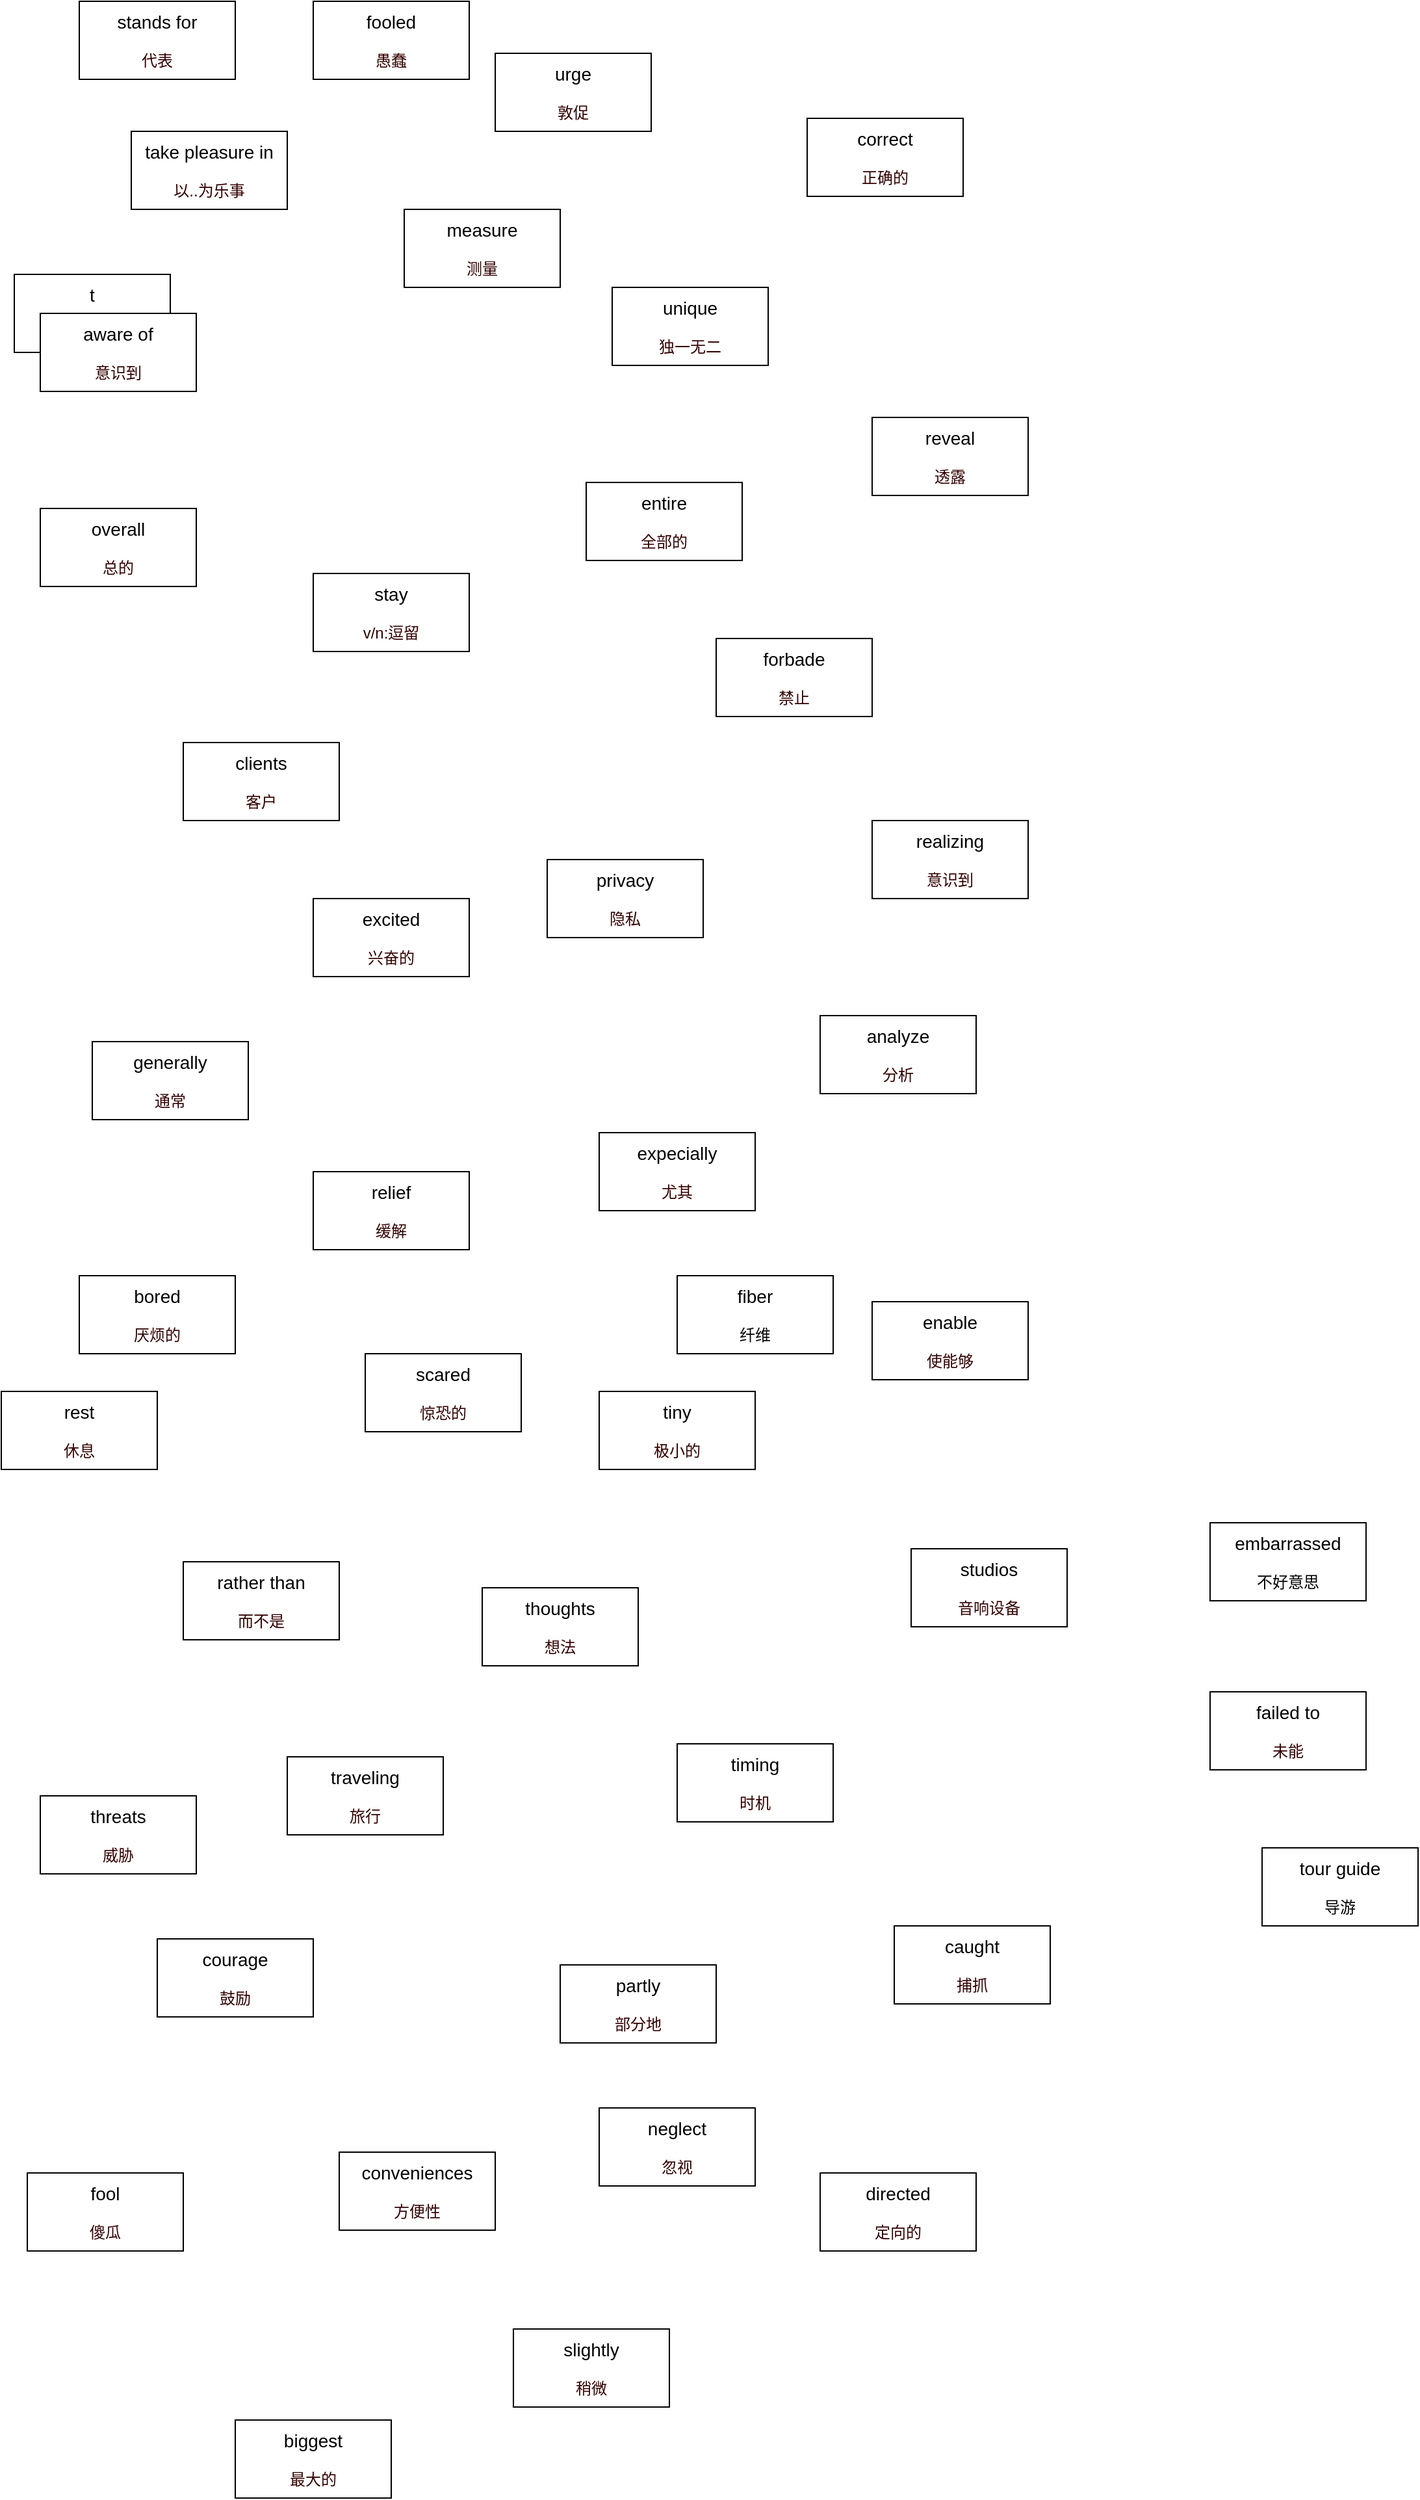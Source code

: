 <mxfile>
    <diagram id="ttYuPCzGJ3HdLokVk0_G" name="第 1 页">
        <mxGraphModel dx="734" dy="431" grid="1" gridSize="10" guides="1" tooltips="1" connect="1" arrows="1" fold="1" page="1" pageScale="1" pageWidth="827" pageHeight="1169" math="0" shadow="0">
            <root>
                <mxCell id="0"/>
                <mxCell id="1" parent="0"/>
                <mxCell id="2" value="&lt;font style=&quot;font-size: 14px&quot;&gt;take pleasure in&lt;br&gt;&lt;/font&gt;&lt;br&gt;&lt;font color=&quot;#330000&quot;&gt;以..为乐事&lt;/font&gt;" style="rounded=0;whiteSpace=wrap;html=1;" parent="1" vertex="1">
                    <mxGeometry x="120" y="140" width="120" height="60" as="geometry"/>
                </mxCell>
                <mxCell id="3" value="&lt;font style=&quot;font-size: 14px&quot;&gt;t&lt;br&gt;&lt;/font&gt;&lt;br&gt;&lt;font color=&quot;#330000&quot;&gt;以&lt;/font&gt;" style="rounded=0;whiteSpace=wrap;html=1;" parent="1" vertex="1">
                    <mxGeometry x="30" y="250" width="120" height="60" as="geometry"/>
                </mxCell>
                <mxCell id="4" value="&lt;font style=&quot;font-size: 14px&quot;&gt;overall&lt;br&gt;&lt;/font&gt;&lt;br&gt;&lt;font color=&quot;#330000&quot;&gt;总的&lt;/font&gt;" style="rounded=0;whiteSpace=wrap;html=1;" parent="1" vertex="1">
                    <mxGeometry x="50" y="430" width="120" height="60" as="geometry"/>
                </mxCell>
                <mxCell id="6" value="&lt;font style=&quot;font-size: 14px&quot;&gt;stay&lt;br&gt;&lt;/font&gt;&lt;br&gt;&lt;font color=&quot;#330000&quot;&gt;v/n:逗留&lt;/font&gt;" style="rounded=0;whiteSpace=wrap;html=1;" parent="1" vertex="1">
                    <mxGeometry x="260" y="480" width="120" height="60" as="geometry"/>
                </mxCell>
                <mxCell id="8" value="&lt;font style=&quot;font-size: 14px&quot;&gt;entire&lt;br&gt;&lt;/font&gt;&lt;br&gt;&lt;font color=&quot;#330000&quot;&gt;全部的&lt;/font&gt;" style="rounded=0;whiteSpace=wrap;html=1;" parent="1" vertex="1">
                    <mxGeometry x="470" y="410" width="120" height="60" as="geometry"/>
                </mxCell>
                <mxCell id="9" value="&lt;font style=&quot;font-size: 14px&quot;&gt;correct&lt;br&gt;&lt;/font&gt;&lt;br&gt;&lt;font color=&quot;#330000&quot;&gt;正确的&lt;/font&gt;" style="rounded=0;whiteSpace=wrap;html=1;" parent="1" vertex="1">
                    <mxGeometry x="640" y="130" width="120" height="60" as="geometry"/>
                </mxCell>
                <mxCell id="10" value="&lt;font style=&quot;font-size: 14px&quot;&gt;unique&lt;br&gt;&lt;/font&gt;&lt;br&gt;&lt;font color=&quot;#330000&quot;&gt;独一无二&lt;/font&gt;" style="rounded=0;whiteSpace=wrap;html=1;" parent="1" vertex="1">
                    <mxGeometry x="490" y="260" width="120" height="60" as="geometry"/>
                </mxCell>
                <mxCell id="11" value="&lt;font style=&quot;font-size: 14px&quot;&gt;forbade&lt;br&gt;&lt;/font&gt;&lt;br&gt;&lt;font color=&quot;#330000&quot;&gt;禁止&lt;/font&gt;" style="rounded=0;whiteSpace=wrap;html=1;" parent="1" vertex="1">
                    <mxGeometry x="570" y="530" width="120" height="60" as="geometry"/>
                </mxCell>
                <mxCell id="12" value="&lt;font style=&quot;font-size: 14px&quot;&gt;reveal&lt;br&gt;&lt;/font&gt;&lt;br&gt;&lt;font color=&quot;#330000&quot;&gt;透露&lt;/font&gt;" style="rounded=0;whiteSpace=wrap;html=1;" parent="1" vertex="1">
                    <mxGeometry x="690" y="360" width="120" height="60" as="geometry"/>
                </mxCell>
                <mxCell id="13" value="&lt;font style=&quot;font-size: 14px&quot;&gt;clients&lt;br&gt;&lt;/font&gt;&lt;br&gt;&lt;font color=&quot;#330000&quot;&gt;客户&lt;/font&gt;" style="rounded=0;whiteSpace=wrap;html=1;" parent="1" vertex="1">
                    <mxGeometry x="160" y="610" width="120" height="60" as="geometry"/>
                </mxCell>
                <mxCell id="14" value="&lt;font style=&quot;font-size: 14px&quot;&gt;privacy&lt;br&gt;&lt;/font&gt;&lt;br&gt;&lt;font color=&quot;#330000&quot;&gt;隐私&lt;/font&gt;" style="rounded=0;whiteSpace=wrap;html=1;" parent="1" vertex="1">
                    <mxGeometry x="440" y="700" width="120" height="60" as="geometry"/>
                </mxCell>
                <mxCell id="15" value="&lt;font style=&quot;font-size: 14px&quot;&gt;urge&lt;br&gt;&lt;/font&gt;&lt;br&gt;&lt;font color=&quot;#330000&quot;&gt;敦促&lt;/font&gt;" style="rounded=0;whiteSpace=wrap;html=1;" parent="1" vertex="1">
                    <mxGeometry x="400" y="80" width="120" height="60" as="geometry"/>
                </mxCell>
                <mxCell id="16" value="&lt;font style=&quot;font-size: 14px&quot;&gt;realizing&lt;br&gt;&lt;/font&gt;&lt;br&gt;&lt;font color=&quot;#330000&quot;&gt;意识到&lt;/font&gt;" style="rounded=0;whiteSpace=wrap;html=1;" parent="1" vertex="1">
                    <mxGeometry x="690" y="670" width="120" height="60" as="geometry"/>
                </mxCell>
                <mxCell id="17" value="&lt;font style=&quot;font-size: 14px&quot;&gt;excited&lt;br&gt;&lt;/font&gt;&lt;br&gt;&lt;font color=&quot;#330000&quot;&gt;兴奋的&lt;/font&gt;" style="rounded=0;whiteSpace=wrap;html=1;" parent="1" vertex="1">
                    <mxGeometry x="260" y="730" width="120" height="60" as="geometry"/>
                </mxCell>
                <mxCell id="18" value="&lt;font style=&quot;font-size: 14px&quot;&gt;measure&lt;br&gt;&lt;/font&gt;&lt;br&gt;&lt;font color=&quot;#330000&quot;&gt;测量&lt;/font&gt;" style="rounded=0;whiteSpace=wrap;html=1;" parent="1" vertex="1">
                    <mxGeometry x="330" y="200" width="120" height="60" as="geometry"/>
                </mxCell>
                <mxCell id="19" value="&lt;font style=&quot;font-size: 14px&quot;&gt;stands for&lt;br&gt;&lt;/font&gt;&lt;br&gt;&lt;font color=&quot;#330000&quot;&gt;代表&lt;/font&gt;" style="rounded=0;whiteSpace=wrap;html=1;" parent="1" vertex="1">
                    <mxGeometry x="80" y="40" width="120" height="60" as="geometry"/>
                </mxCell>
                <mxCell id="20" value="&lt;font style=&quot;font-size: 14px&quot;&gt;aware of&lt;br&gt;&lt;/font&gt;&lt;br&gt;&lt;font color=&quot;#330000&quot;&gt;意识到&lt;/font&gt;" style="rounded=0;whiteSpace=wrap;html=1;" parent="1" vertex="1">
                    <mxGeometry x="50" y="280" width="120" height="60" as="geometry"/>
                </mxCell>
                <mxCell id="21" value="&lt;font style=&quot;font-size: 14px&quot;&gt;relief&lt;br&gt;&lt;/font&gt;&lt;br&gt;&lt;font color=&quot;#330000&quot;&gt;缓解&lt;/font&gt;" style="rounded=0;whiteSpace=wrap;html=1;" parent="1" vertex="1">
                    <mxGeometry x="260" y="940" width="120" height="60" as="geometry"/>
                </mxCell>
                <mxCell id="22" value="&lt;font style=&quot;font-size: 14px&quot;&gt;generally&lt;br&gt;&lt;/font&gt;&lt;br&gt;&lt;font color=&quot;#330000&quot;&gt;通常&lt;/font&gt;" style="rounded=0;whiteSpace=wrap;html=1;" parent="1" vertex="1">
                    <mxGeometry x="90" y="840" width="120" height="60" as="geometry"/>
                </mxCell>
                <mxCell id="23" value="&lt;span style=&quot;font-size: 14px&quot;&gt;expecially&lt;/span&gt;&lt;br&gt;&lt;br&gt;&lt;font color=&quot;#330000&quot;&gt;尤其&lt;/font&gt;" style="rounded=0;whiteSpace=wrap;html=1;" parent="1" vertex="1">
                    <mxGeometry x="480" y="910" width="120" height="60" as="geometry"/>
                </mxCell>
                <mxCell id="24" value="&lt;font style=&quot;font-size: 14px&quot;&gt;bored&lt;br&gt;&lt;/font&gt;&lt;br&gt;&lt;font color=&quot;#330000&quot;&gt;厌烦的&lt;/font&gt;" style="rounded=0;whiteSpace=wrap;html=1;" parent="1" vertex="1">
                    <mxGeometry x="80" y="1020" width="120" height="60" as="geometry"/>
                </mxCell>
                <mxCell id="25" value="&lt;font style=&quot;font-size: 14px&quot;&gt;scared&lt;br&gt;&lt;/font&gt;&lt;br&gt;&lt;font color=&quot;#330000&quot;&gt;惊恐的&lt;/font&gt;" style="rounded=0;whiteSpace=wrap;html=1;" parent="1" vertex="1">
                    <mxGeometry x="300" y="1080" width="120" height="60" as="geometry"/>
                </mxCell>
                <mxCell id="26" value="&lt;font style=&quot;font-size: 14px&quot;&gt;enable&lt;br&gt;&lt;/font&gt;&lt;br&gt;&lt;font color=&quot;#330000&quot;&gt;使能够&lt;/font&gt;" style="rounded=0;whiteSpace=wrap;html=1;" parent="1" vertex="1">
                    <mxGeometry x="690" y="1040" width="120" height="60" as="geometry"/>
                </mxCell>
                <mxCell id="27" value="&lt;font style=&quot;font-size: 14px&quot;&gt;analyze&lt;br&gt;&lt;/font&gt;&lt;br&gt;&lt;font color=&quot;#330000&quot;&gt;分析&lt;/font&gt;" style="rounded=0;whiteSpace=wrap;html=1;" parent="1" vertex="1">
                    <mxGeometry x="650" y="820" width="120" height="60" as="geometry"/>
                </mxCell>
                <mxCell id="28" value="&lt;font style=&quot;font-size: 14px&quot;&gt;fooled&lt;br&gt;&lt;/font&gt;&lt;br&gt;&lt;font color=&quot;#330000&quot;&gt;愚蠢&lt;/font&gt;" style="rounded=0;whiteSpace=wrap;html=1;" parent="1" vertex="1">
                    <mxGeometry x="260" y="40" width="120" height="60" as="geometry"/>
                </mxCell>
                <mxCell id="29" value="&lt;font style=&quot;font-size: 14px&quot;&gt;rest&lt;br&gt;&lt;/font&gt;&lt;br&gt;&lt;font color=&quot;#330000&quot;&gt;休息&lt;/font&gt;" style="rounded=0;whiteSpace=wrap;html=1;" parent="1" vertex="1">
                    <mxGeometry x="20" y="1109" width="120" height="60" as="geometry"/>
                </mxCell>
                <mxCell id="30" value="&lt;font style=&quot;font-size: 14px&quot;&gt;tiny&lt;br&gt;&lt;/font&gt;&lt;br&gt;&lt;font color=&quot;#330000&quot;&gt;极小的&lt;/font&gt;" style="rounded=0;whiteSpace=wrap;html=1;" parent="1" vertex="1">
                    <mxGeometry x="480" y="1109" width="120" height="60" as="geometry"/>
                </mxCell>
                <mxCell id="31" value="&lt;span style=&quot;font-size: 14px&quot;&gt;fiber&lt;br&gt;&lt;/span&gt;&lt;br&gt;纤维" style="rounded=0;whiteSpace=wrap;html=1;" parent="1" vertex="1">
                    <mxGeometry x="540" y="1020" width="120" height="60" as="geometry"/>
                </mxCell>
                <mxCell id="32" value="&lt;font style=&quot;font-size: 14px&quot;&gt;rather than&lt;br&gt;&lt;/font&gt;&lt;br&gt;&lt;font color=&quot;#330000&quot;&gt;而不是&lt;/font&gt;" style="rounded=0;whiteSpace=wrap;html=1;" parent="1" vertex="1">
                    <mxGeometry x="160" y="1240" width="120" height="60" as="geometry"/>
                </mxCell>
                <mxCell id="33" value="&lt;font style=&quot;font-size: 14px&quot;&gt;thoughts&lt;br&gt;&lt;/font&gt;&lt;br&gt;&lt;font color=&quot;#330000&quot;&gt;想法&lt;/font&gt;" style="rounded=0;whiteSpace=wrap;html=1;" parent="1" vertex="1">
                    <mxGeometry x="390" y="1260" width="120" height="60" as="geometry"/>
                </mxCell>
                <mxCell id="34" value="&lt;font style=&quot;font-size: 14px&quot;&gt;timing&lt;br&gt;&lt;/font&gt;&lt;font color=&quot;#330000&quot;&gt;&lt;br&gt;时机&lt;br&gt;&lt;/font&gt;" style="rounded=0;whiteSpace=wrap;html=1;" parent="1" vertex="1">
                    <mxGeometry x="540" y="1380" width="120" height="60" as="geometry"/>
                </mxCell>
                <mxCell id="35" value="&lt;font style=&quot;font-size: 14px&quot;&gt;traveling&lt;br&gt;&lt;/font&gt;&lt;br&gt;&lt;font color=&quot;#330000&quot;&gt;旅行&lt;/font&gt;" style="rounded=0;whiteSpace=wrap;html=1;" parent="1" vertex="1">
                    <mxGeometry x="240" y="1390" width="120" height="60" as="geometry"/>
                </mxCell>
                <mxCell id="36" value="&lt;font style=&quot;font-size: 14px&quot;&gt;courage&lt;br&gt;&lt;/font&gt;&lt;br&gt;&lt;font color=&quot;#330000&quot;&gt;鼓励&lt;/font&gt;" style="rounded=0;whiteSpace=wrap;html=1;" parent="1" vertex="1">
                    <mxGeometry x="140" y="1530" width="120" height="60" as="geometry"/>
                </mxCell>
                <mxCell id="37" value="&lt;font style=&quot;font-size: 14px&quot;&gt;partly&lt;br&gt;&lt;/font&gt;&lt;br&gt;&lt;font color=&quot;#330000&quot;&gt;部分地&lt;/font&gt;" style="rounded=0;whiteSpace=wrap;html=1;" parent="1" vertex="1">
                    <mxGeometry x="450" y="1550" width="120" height="60" as="geometry"/>
                </mxCell>
                <mxCell id="38" value="&lt;font style=&quot;font-size: 14px&quot;&gt;threats&lt;br&gt;&lt;/font&gt;&lt;br&gt;&lt;font color=&quot;#330000&quot;&gt;威胁&lt;/font&gt;" style="rounded=0;whiteSpace=wrap;html=1;" parent="1" vertex="1">
                    <mxGeometry x="50" y="1420" width="120" height="60" as="geometry"/>
                </mxCell>
                <mxCell id="39" value="&lt;font style=&quot;font-size: 14px&quot;&gt;fool&lt;br&gt;&lt;/font&gt;&lt;br&gt;&lt;font color=&quot;#330000&quot;&gt;傻瓜&lt;/font&gt;" style="rounded=0;whiteSpace=wrap;html=1;" parent="1" vertex="1">
                    <mxGeometry x="40" y="1710" width="120" height="60" as="geometry"/>
                </mxCell>
                <mxCell id="40" value="&lt;span style=&quot;font-size: 14px&quot;&gt;conveniences&lt;br&gt;&lt;/span&gt;&lt;br&gt;&lt;font color=&quot;#330000&quot;&gt;方便性&lt;/font&gt;" style="rounded=0;whiteSpace=wrap;html=1;" parent="1" vertex="1">
                    <mxGeometry x="280" y="1694" width="120" height="60" as="geometry"/>
                </mxCell>
                <mxCell id="41" value="&lt;font style=&quot;font-size: 14px&quot;&gt;caught&lt;br&gt;&lt;/font&gt;&lt;br&gt;&lt;font color=&quot;#330000&quot;&gt;捕抓&lt;/font&gt;" style="rounded=0;whiteSpace=wrap;html=1;" parent="1" vertex="1">
                    <mxGeometry x="707" y="1520" width="120" height="60" as="geometry"/>
                </mxCell>
                <mxCell id="42" value="&lt;font style=&quot;font-size: 14px&quot;&gt;directed&lt;br&gt;&lt;/font&gt;&lt;br&gt;&lt;font color=&quot;#330000&quot;&gt;定向的&lt;/font&gt;" style="rounded=0;whiteSpace=wrap;html=1;" parent="1" vertex="1">
                    <mxGeometry x="650" y="1710" width="120" height="60" as="geometry"/>
                </mxCell>
                <mxCell id="44" value="&lt;font style=&quot;font-size: 14px&quot;&gt;neglect&lt;br&gt;&lt;/font&gt;&lt;br&gt;&lt;font color=&quot;#330000&quot;&gt;忽视&lt;/font&gt;" style="rounded=0;whiteSpace=wrap;html=1;" parent="1" vertex="1">
                    <mxGeometry x="480" y="1660" width="120" height="60" as="geometry"/>
                </mxCell>
                <mxCell id="45" value="&lt;font style=&quot;font-size: 14px&quot;&gt;studios&lt;br&gt;&lt;/font&gt;&lt;br&gt;&lt;font color=&quot;#330000&quot;&gt;音响设备&lt;/font&gt;" style="rounded=0;whiteSpace=wrap;html=1;" parent="1" vertex="1">
                    <mxGeometry x="720" y="1230" width="120" height="60" as="geometry"/>
                </mxCell>
                <mxCell id="46" value="&lt;font style=&quot;font-size: 14px&quot;&gt;failed to&lt;br&gt;&lt;/font&gt;&lt;br&gt;&lt;font color=&quot;#330000&quot;&gt;未能&lt;/font&gt;" style="rounded=0;whiteSpace=wrap;html=1;" parent="1" vertex="1">
                    <mxGeometry x="950" y="1340" width="120" height="60" as="geometry"/>
                </mxCell>
                <mxCell id="47" value="&lt;font style=&quot;font-size: 14px&quot;&gt;embarrassed&lt;br&gt;&lt;/font&gt;&lt;br&gt;不好意思" style="rounded=0;whiteSpace=wrap;html=1;" parent="1" vertex="1">
                    <mxGeometry x="950" y="1210" width="120" height="60" as="geometry"/>
                </mxCell>
                <mxCell id="48" value="&lt;font style=&quot;font-size: 14px&quot;&gt;tour guide&lt;br&gt;&lt;/font&gt;&lt;br&gt;导游" style="rounded=0;whiteSpace=wrap;html=1;" parent="1" vertex="1">
                    <mxGeometry x="990" y="1460" width="120" height="60" as="geometry"/>
                </mxCell>
                <mxCell id="49" value="&lt;font style=&quot;font-size: 14px&quot;&gt;biggest&lt;br&gt;&lt;/font&gt;&lt;br&gt;&lt;font color=&quot;#330000&quot;&gt;最大的&lt;/font&gt;" style="rounded=0;whiteSpace=wrap;html=1;" vertex="1" parent="1">
                    <mxGeometry x="200" y="1900" width="120" height="60" as="geometry"/>
                </mxCell>
                <mxCell id="50" value="&lt;font style=&quot;font-size: 14px&quot;&gt;slightly&lt;br&gt;&lt;/font&gt;&lt;br&gt;&lt;font color=&quot;#330000&quot;&gt;稍微&lt;/font&gt;" style="rounded=0;whiteSpace=wrap;html=1;" vertex="1" parent="1">
                    <mxGeometry x="414" y="1830" width="120" height="60" as="geometry"/>
                </mxCell>
            </root>
        </mxGraphModel>
    </diagram>
</mxfile>